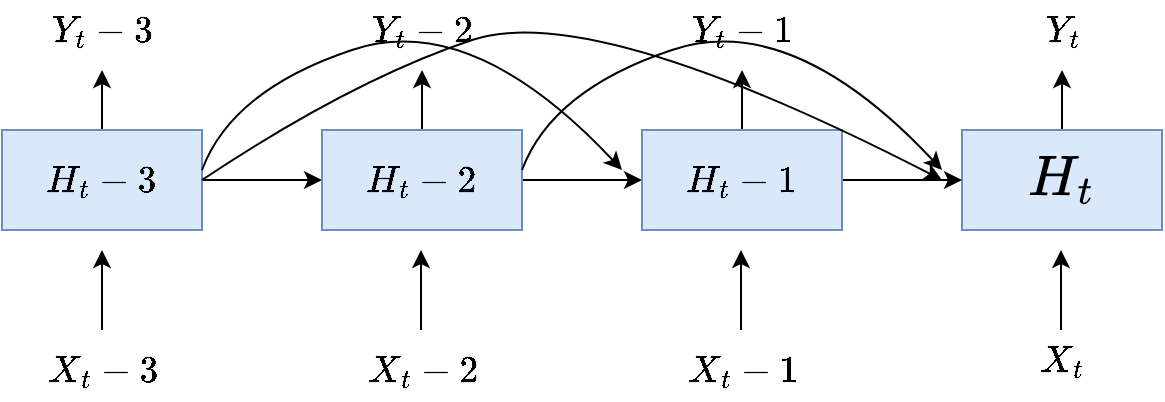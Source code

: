 <mxfile version="20.2.8" type="github">
  <diagram id="_ku-bjDTlEudneGlkECz" name="高阶RNN">
    <mxGraphModel dx="1422" dy="761" grid="1" gridSize="10" guides="1" tooltips="1" connect="1" arrows="1" fold="1" page="1" pageScale="1" pageWidth="827" pageHeight="1169" math="1" shadow="0">
      <root>
        <mxCell id="0" />
        <mxCell id="1" parent="0" />
        <mxCell id="v0sjxZ5Df5lXrN96qdMB-6" value="" style="edgeStyle=orthogonalEdgeStyle;rounded=0;orthogonalLoop=1;jettySize=auto;html=1;" edge="1" parent="1" source="v0sjxZ5Df5lXrN96qdMB-1" target="v0sjxZ5Df5lXrN96qdMB-2">
          <mxGeometry relative="1" as="geometry" />
        </mxCell>
        <mxCell id="v0sjxZ5Df5lXrN96qdMB-9" style="edgeStyle=orthogonalEdgeStyle;rounded=0;orthogonalLoop=1;jettySize=auto;html=1;fontSize=16;" edge="1" parent="1" source="v0sjxZ5Df5lXrN96qdMB-1">
          <mxGeometry relative="1" as="geometry">
            <mxPoint x="170" y="290" as="targetPoint" />
          </mxGeometry>
        </mxCell>
        <mxCell id="v0sjxZ5Df5lXrN96qdMB-1" value="&lt;font style=&quot;font-size: 16px;&quot;&gt;$$H_t-3$$&lt;/font&gt;" style="rounded=0;whiteSpace=wrap;html=1;fillColor=#dae8fc;strokeColor=#6c8ebf;" vertex="1" parent="1">
          <mxGeometry x="120" y="320" width="100" height="50" as="geometry" />
        </mxCell>
        <mxCell id="v0sjxZ5Df5lXrN96qdMB-7" value="" style="edgeStyle=orthogonalEdgeStyle;rounded=0;orthogonalLoop=1;jettySize=auto;html=1;" edge="1" parent="1" source="v0sjxZ5Df5lXrN96qdMB-2" target="v0sjxZ5Df5lXrN96qdMB-4">
          <mxGeometry relative="1" as="geometry" />
        </mxCell>
        <mxCell id="v0sjxZ5Df5lXrN96qdMB-10" style="edgeStyle=orthogonalEdgeStyle;rounded=0;orthogonalLoop=1;jettySize=auto;html=1;fontSize=16;" edge="1" parent="1" source="v0sjxZ5Df5lXrN96qdMB-2">
          <mxGeometry relative="1" as="geometry">
            <mxPoint x="330" y="290" as="targetPoint" />
          </mxGeometry>
        </mxCell>
        <mxCell id="v0sjxZ5Df5lXrN96qdMB-2" value="&lt;font style=&quot;font-size: 16px;&quot;&gt;$$H_t-2$$&lt;/font&gt;" style="rounded=0;whiteSpace=wrap;html=1;fillColor=#dae8fc;strokeColor=#6c8ebf;" vertex="1" parent="1">
          <mxGeometry x="280" y="320" width="100" height="50" as="geometry" />
        </mxCell>
        <mxCell id="v0sjxZ5Df5lXrN96qdMB-12" style="edgeStyle=orthogonalEdgeStyle;rounded=0;orthogonalLoop=1;jettySize=auto;html=1;fontSize=16;" edge="1" parent="1" source="v0sjxZ5Df5lXrN96qdMB-3">
          <mxGeometry relative="1" as="geometry">
            <mxPoint x="650" y="290" as="targetPoint" />
          </mxGeometry>
        </mxCell>
        <mxCell id="v0sjxZ5Df5lXrN96qdMB-3" value="&lt;svg style=&quot;vertical-align: -0.357ex; font-size: 24px;&quot; xmlns:xlink=&quot;http://www.w3.org/1999/xlink&quot; viewBox=&quot;0 -683 1169.3 840.8&quot; role=&quot;img&quot; height=&quot;1.902ex&quot; width=&quot;2.645ex&quot; xmlns=&quot;http://www.w3.org/2000/svg&quot;&gt;&lt;defs&gt;&lt;path d=&quot;M228 637Q194 637 192 641Q191 643 191 649Q191 673 202 682Q204 683 219 683Q260 681 355 681Q389 681 418 681T463 682T483 682Q499 682 499 672Q499 670 497 658Q492 641 487 638H485Q483 638 480 638T473 638T464 637T455 637Q416 636 405 634T387 623Q384 619 355 500Q348 474 340 442T328 395L324 380Q324 378 469 378H614L615 381Q615 384 646 504Q674 619 674 627T617 637Q594 637 587 639T580 648Q580 650 582 660Q586 677 588 679T604 682Q609 682 646 681T740 680Q802 680 835 681T871 682Q888 682 888 672Q888 645 876 638H874Q872 638 869 638T862 638T853 637T844 637Q805 636 794 634T776 623Q773 618 704 340T634 58Q634 51 638 51Q646 48 692 46H723Q729 38 729 37T726 19Q722 6 716 0H701Q664 2 567 2Q533 2 504 2T458 2T437 1Q420 1 420 10Q420 15 423 24Q428 43 433 45Q437 46 448 46H454Q481 46 514 49Q520 50 522 50T528 55T534 64T540 82T547 110T558 153Q565 181 569 198Q602 330 602 331T457 332H312L279 197Q245 63 245 58Q245 51 253 49T303 46H334Q340 38 340 37T337 19Q333 6 327 0H312Q275 2 178 2Q144 2 115 2T69 2T48 1Q31 1 31 10Q31 12 34 24Q39 43 44 45Q48 46 59 46H65Q92 46 125 49Q139 52 144 61Q147 65 216 339T285 628Q285 635 228 637Z&quot; id=&quot;MJX-1-TEX-I-1D43B&quot;&gt;&lt;/path&gt;&lt;path d=&quot;M26 385Q19 392 19 395Q19 399 22 411T27 425Q29 430 36 430T87 431H140L159 511Q162 522 166 540T173 566T179 586T187 603T197 615T211 624T229 626Q247 625 254 615T261 596Q261 589 252 549T232 470L222 433Q222 431 272 431H323Q330 424 330 420Q330 398 317 385H210L174 240Q135 80 135 68Q135 26 162 26Q197 26 230 60T283 144Q285 150 288 151T303 153H307Q322 153 322 145Q322 142 319 133Q314 117 301 95T267 48T216 6T155 -11Q125 -11 98 4T59 56Q57 64 57 83V101L92 241Q127 382 128 383Q128 385 77 385H26Z&quot; id=&quot;MJX-1-TEX-I-1D461&quot;&gt;&lt;/path&gt;&lt;/defs&gt;&lt;g transform=&quot;scale(1,-1)&quot; stroke-width=&quot;0&quot; fill=&quot;currentColor&quot; stroke=&quot;currentColor&quot;&gt;&lt;g data-mml-node=&quot;math&quot;&gt;&lt;g data-mml-node=&quot;msub&quot;&gt;&lt;g data-mml-node=&quot;mi&quot;&gt;&lt;use xlink:href=&quot;#MJX-1-TEX-I-1D43B&quot; data-c=&quot;1D43B&quot;&gt;&lt;/use&gt;&lt;/g&gt;&lt;g transform=&quot;translate(864,-150) scale(0.707)&quot; data-mml-node=&quot;mi&quot;&gt;&lt;use xlink:href=&quot;#MJX-1-TEX-I-1D461&quot; data-c=&quot;1D461&quot;&gt;&lt;/use&gt;&lt;/g&gt;&lt;/g&gt;&lt;/g&gt;&lt;/g&gt;&lt;/svg&gt;" style="rounded=0;whiteSpace=wrap;html=1;fillColor=#dae8fc;strokeColor=#6c8ebf;" vertex="1" parent="1">
          <mxGeometry x="600" y="320" width="100" height="50" as="geometry" />
        </mxCell>
        <mxCell id="v0sjxZ5Df5lXrN96qdMB-8" value="" style="edgeStyle=orthogonalEdgeStyle;rounded=0;orthogonalLoop=1;jettySize=auto;html=1;" edge="1" parent="1" source="v0sjxZ5Df5lXrN96qdMB-4" target="v0sjxZ5Df5lXrN96qdMB-3">
          <mxGeometry relative="1" as="geometry" />
        </mxCell>
        <mxCell id="v0sjxZ5Df5lXrN96qdMB-11" style="edgeStyle=orthogonalEdgeStyle;rounded=0;orthogonalLoop=1;jettySize=auto;html=1;fontSize=16;" edge="1" parent="1" source="v0sjxZ5Df5lXrN96qdMB-4">
          <mxGeometry relative="1" as="geometry">
            <mxPoint x="490" y="290" as="targetPoint" />
          </mxGeometry>
        </mxCell>
        <mxCell id="v0sjxZ5Df5lXrN96qdMB-4" value="&lt;font style=&quot;font-size: 16px;&quot;&gt;$$H_t-1$$&lt;/font&gt;" style="rounded=0;whiteSpace=wrap;html=1;fillColor=#dae8fc;strokeColor=#6c8ebf;" vertex="1" parent="1">
          <mxGeometry x="440" y="320" width="100" height="50" as="geometry" />
        </mxCell>
        <mxCell id="v0sjxZ5Df5lXrN96qdMB-13" value="$$Y_t-3$$" style="text;html=1;align=center;verticalAlign=middle;resizable=0;points=[];autosize=1;strokeColor=none;fillColor=none;fontSize=16;" vertex="1" parent="1">
          <mxGeometry x="120" y="255" width="100" height="30" as="geometry" />
        </mxCell>
        <mxCell id="v0sjxZ5Df5lXrN96qdMB-14" value="$$Y_t-2$$" style="text;html=1;align=center;verticalAlign=middle;resizable=0;points=[];autosize=1;strokeColor=none;fillColor=none;fontSize=16;" vertex="1" parent="1">
          <mxGeometry x="280" y="255" width="100" height="30" as="geometry" />
        </mxCell>
        <mxCell id="v0sjxZ5Df5lXrN96qdMB-15" value="$$Y_t-1$$" style="text;html=1;align=center;verticalAlign=middle;resizable=0;points=[];autosize=1;strokeColor=none;fillColor=none;fontSize=16;" vertex="1" parent="1">
          <mxGeometry x="440" y="255" width="100" height="30" as="geometry" />
        </mxCell>
        <mxCell id="v0sjxZ5Df5lXrN96qdMB-16" value="$$Y_t$$" style="text;html=1;align=center;verticalAlign=middle;resizable=0;points=[];autosize=1;strokeColor=none;fillColor=none;fontSize=16;" vertex="1" parent="1">
          <mxGeometry x="610" y="255" width="80" height="30" as="geometry" />
        </mxCell>
        <mxCell id="v0sjxZ5Df5lXrN96qdMB-17" value="" style="endArrow=classic;html=1;rounded=0;fontSize=16;" edge="1" parent="1">
          <mxGeometry width="50" height="50" relative="1" as="geometry">
            <mxPoint x="170" y="420" as="sourcePoint" />
            <mxPoint x="170" y="380" as="targetPoint" />
          </mxGeometry>
        </mxCell>
        <mxCell id="v0sjxZ5Df5lXrN96qdMB-18" value="" style="endArrow=classic;html=1;rounded=0;fontSize=16;" edge="1" parent="1">
          <mxGeometry width="50" height="50" relative="1" as="geometry">
            <mxPoint x="329.5" y="420" as="sourcePoint" />
            <mxPoint x="329.5" y="380" as="targetPoint" />
          </mxGeometry>
        </mxCell>
        <mxCell id="v0sjxZ5Df5lXrN96qdMB-19" value="" style="endArrow=classic;html=1;rounded=0;fontSize=16;" edge="1" parent="1">
          <mxGeometry width="50" height="50" relative="1" as="geometry">
            <mxPoint x="489.5" y="420" as="sourcePoint" />
            <mxPoint x="489.5" y="380" as="targetPoint" />
          </mxGeometry>
        </mxCell>
        <mxCell id="v0sjxZ5Df5lXrN96qdMB-20" value="" style="endArrow=classic;html=1;rounded=0;fontSize=16;" edge="1" parent="1">
          <mxGeometry width="50" height="50" relative="1" as="geometry">
            <mxPoint x="649.5" y="420" as="sourcePoint" />
            <mxPoint x="649.5" y="380" as="targetPoint" />
          </mxGeometry>
        </mxCell>
        <mxCell id="v0sjxZ5Df5lXrN96qdMB-21" value="$$X_t-3$$" style="text;html=1;align=center;verticalAlign=middle;resizable=0;points=[];autosize=1;strokeColor=none;fillColor=none;fontSize=16;" vertex="1" parent="1">
          <mxGeometry x="120" y="425" width="100" height="30" as="geometry" />
        </mxCell>
        <mxCell id="v0sjxZ5Df5lXrN96qdMB-23" value="$$X_t-1$$" style="text;html=1;align=center;verticalAlign=middle;resizable=0;points=[];autosize=1;strokeColor=none;fillColor=none;fontSize=16;" vertex="1" parent="1">
          <mxGeometry x="440" y="425" width="100" height="30" as="geometry" />
        </mxCell>
        <mxCell id="v0sjxZ5Df5lXrN96qdMB-25" value="$$X_t$$" style="text;html=1;align=center;verticalAlign=middle;resizable=0;points=[];autosize=1;strokeColor=none;fillColor=none;fontSize=16;" vertex="1" parent="1">
          <mxGeometry x="610" y="420" width="80" height="30" as="geometry" />
        </mxCell>
        <mxCell id="v0sjxZ5Df5lXrN96qdMB-26" value="$$X_t-2$$" style="text;html=1;align=center;verticalAlign=middle;resizable=0;points=[];autosize=1;strokeColor=none;fillColor=none;fontSize=16;" vertex="1" parent="1">
          <mxGeometry x="280" y="425" width="100" height="30" as="geometry" />
        </mxCell>
        <mxCell id="v0sjxZ5Df5lXrN96qdMB-30" value="" style="curved=1;endArrow=classic;html=1;rounded=0;fontSize=16;" edge="1" parent="1">
          <mxGeometry width="50" height="50" relative="1" as="geometry">
            <mxPoint x="220" y="340" as="sourcePoint" />
            <mxPoint x="430" y="340" as="targetPoint" />
            <Array as="points">
              <mxPoint x="235" y="300" />
              <mxPoint x="355" y="260" />
            </Array>
          </mxGeometry>
        </mxCell>
        <mxCell id="v0sjxZ5Df5lXrN96qdMB-31" value="" style="curved=1;endArrow=classic;html=1;rounded=0;fontSize=16;" edge="1" parent="1">
          <mxGeometry width="50" height="50" relative="1" as="geometry">
            <mxPoint x="380" y="340" as="sourcePoint" />
            <mxPoint x="590" y="340" as="targetPoint" />
            <Array as="points">
              <mxPoint x="395" y="300" />
              <mxPoint x="515" y="260" />
            </Array>
          </mxGeometry>
        </mxCell>
        <mxCell id="v0sjxZ5Df5lXrN96qdMB-32" value="" style="curved=1;endArrow=classic;html=1;rounded=0;fontSize=16;" edge="1" parent="1">
          <mxGeometry width="50" height="50" relative="1" as="geometry">
            <mxPoint x="220" y="345" as="sourcePoint" />
            <mxPoint x="590" y="345" as="targetPoint" />
            <Array as="points">
              <mxPoint x="295" y="295" />
              <mxPoint x="415" y="255" />
            </Array>
          </mxGeometry>
        </mxCell>
      </root>
    </mxGraphModel>
  </diagram>
</mxfile>
